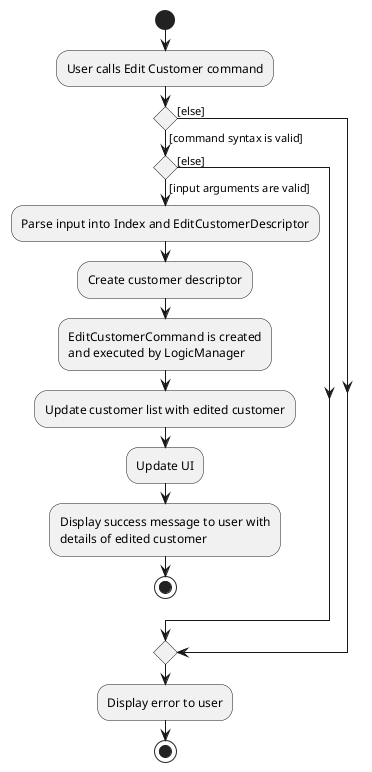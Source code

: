 @startuml
'https://plantuml.com/activity-diagram-beta

start
:User calls Edit Customer command;

'Since the beta syntax does not support placing the condition outside the
'diamond we place it as the true branch instead.

if () then ([command syntax is valid])
if () then ([input arguments are valid])

    :Parse input into Index and EditCustomerDescriptor;

    :Create customer descriptor;

    :EditCustomerCommand is created
    and executed by LogicManager;

    :Update customer list with edited customer;

    :Update UI;

    :Display success message to user with
    details of edited customer;

    stop

else ([else])
    endif
else ([else])
    endif
    :Display error to user;
stop

@enduml
